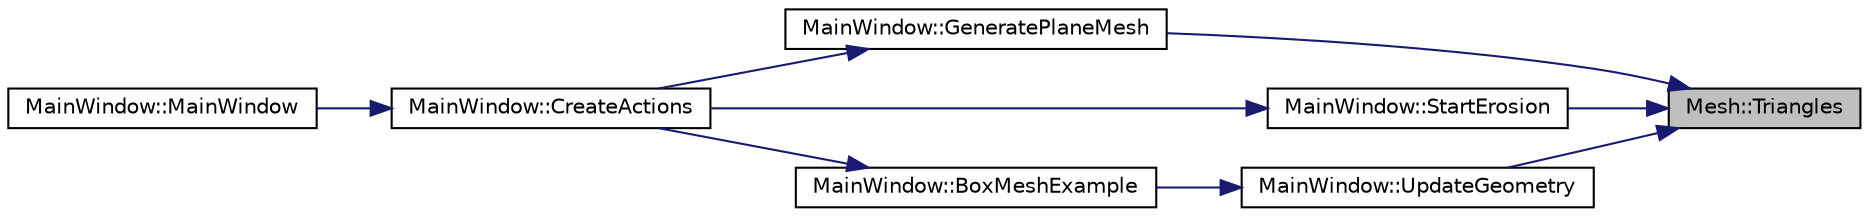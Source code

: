 digraph "Mesh::Triangles"
{
 // LATEX_PDF_SIZE
  edge [fontname="Helvetica",fontsize="10",labelfontname="Helvetica",labelfontsize="10"];
  node [fontname="Helvetica",fontsize="10",shape=record];
  rankdir="RL";
  Node1 [label="Mesh::Triangles",height=0.2,width=0.4,color="black", fillcolor="grey75", style="filled", fontcolor="black",tooltip="Get the number of triangles."];
  Node1 -> Node2 [dir="back",color="midnightblue",fontsize="10",style="solid",fontname="Helvetica"];
  Node2 [label="MainWindow::GeneratePlaneMesh",height=0.2,width=0.4,color="black", fillcolor="white", style="filled",URL="$class_main_window.html#a1f1013567a6b45b341c6d5ba7de80b93",tooltip=" "];
  Node2 -> Node3 [dir="back",color="midnightblue",fontsize="10",style="solid",fontname="Helvetica"];
  Node3 [label="MainWindow::CreateActions",height=0.2,width=0.4,color="black", fillcolor="white", style="filled",URL="$class_main_window.html#ac196f381c4aad2f18848f1cf490eba35",tooltip=" "];
  Node3 -> Node4 [dir="back",color="midnightblue",fontsize="10",style="solid",fontname="Helvetica"];
  Node4 [label="MainWindow::MainWindow",height=0.2,width=0.4,color="black", fillcolor="white", style="filled",URL="$class_main_window.html#a34c4b4207b46d11a4100c9b19f0e81bb",tooltip=" "];
  Node1 -> Node5 [dir="back",color="midnightblue",fontsize="10",style="solid",fontname="Helvetica"];
  Node5 [label="MainWindow::StartErosion",height=0.2,width=0.4,color="black", fillcolor="white", style="filled",URL="$class_main_window.html#a493ef90e80c07d6b8c86580de3bfd77f",tooltip=" "];
  Node5 -> Node3 [dir="back",color="midnightblue",fontsize="10",style="solid",fontname="Helvetica"];
  Node1 -> Node6 [dir="back",color="midnightblue",fontsize="10",style="solid",fontname="Helvetica"];
  Node6 [label="MainWindow::UpdateGeometry",height=0.2,width=0.4,color="black", fillcolor="white", style="filled",URL="$class_main_window.html#a83076530be71a508d882121ae970063f",tooltip=" "];
  Node6 -> Node7 [dir="back",color="midnightblue",fontsize="10",style="solid",fontname="Helvetica"];
  Node7 [label="MainWindow::BoxMeshExample",height=0.2,width=0.4,color="black", fillcolor="white", style="filled",URL="$class_main_window.html#afd2e7e0264b34ac569661c4c1413b80f",tooltip=" "];
  Node7 -> Node3 [dir="back",color="midnightblue",fontsize="10",style="solid",fontname="Helvetica"];
}
